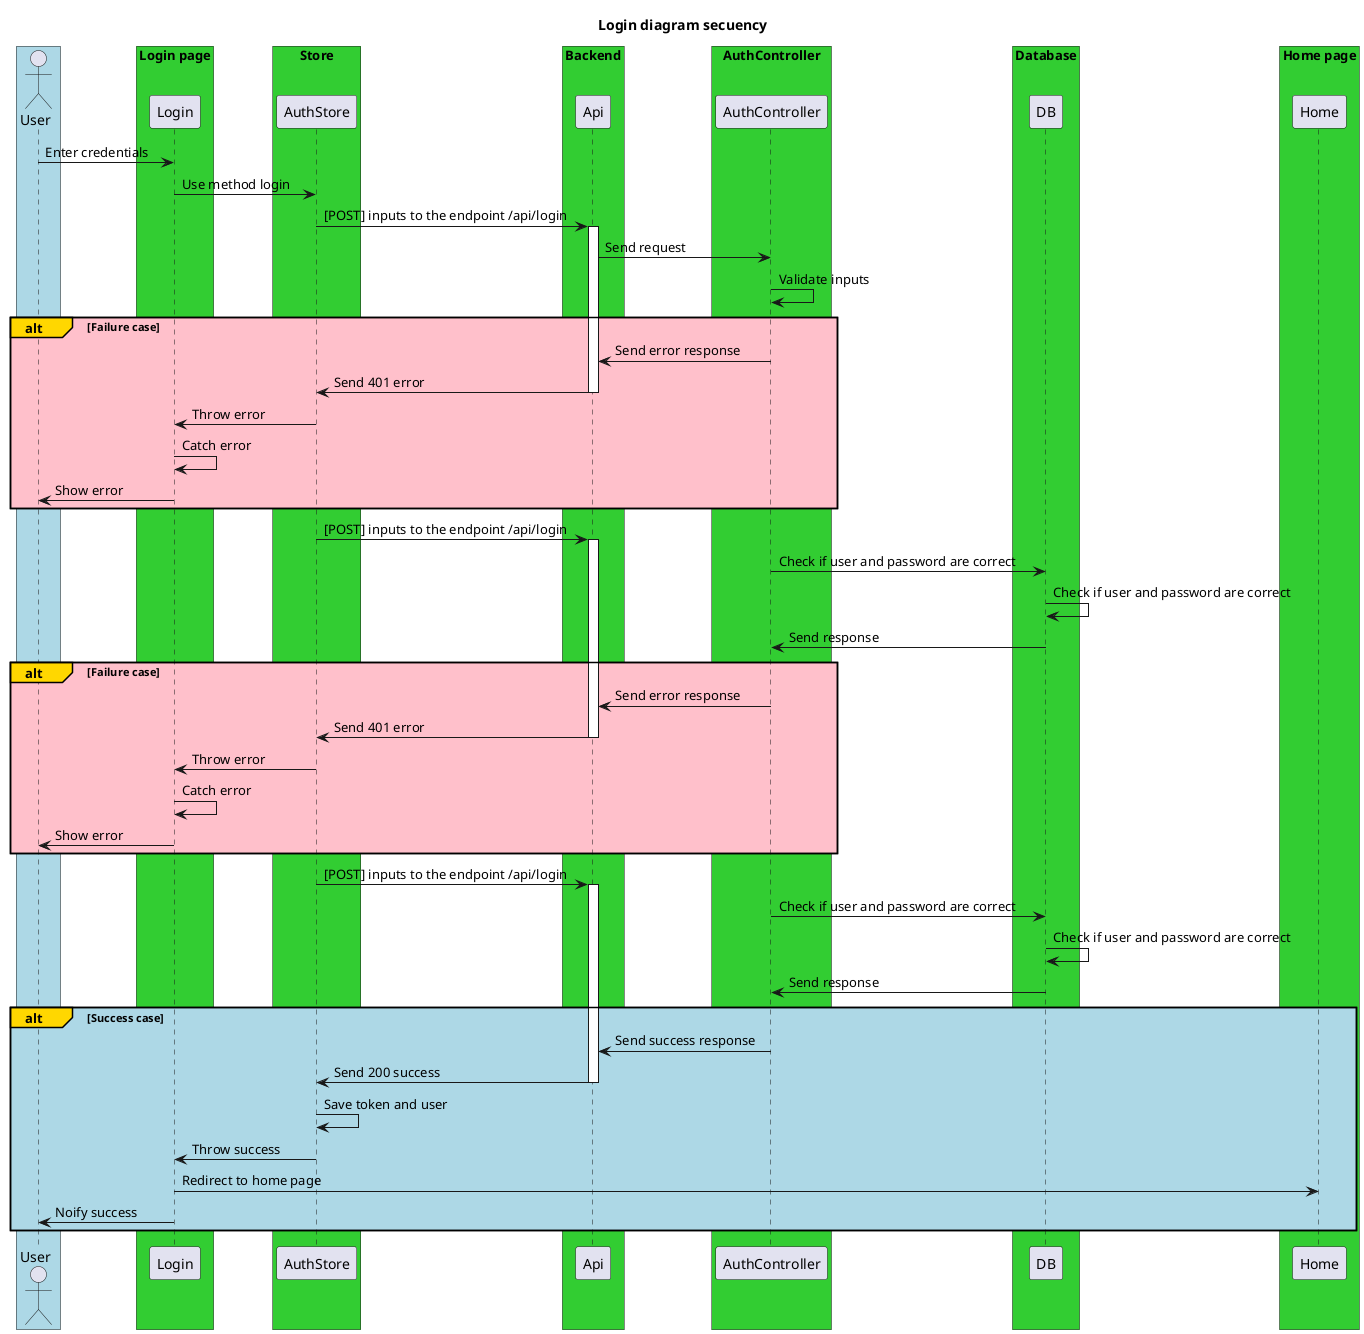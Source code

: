 @startuml
title Login diagram secuency
box #LightBlue
actor User
end box

box "Login page" #LimeGreen
participant Login
end box

box "Store" #LimeGreen
participant AuthStore
end box

box "Backend" #LimeGreen
participant Api
end box

box "AuthController" #LimeGreen
participant AuthController
end box

box "Database" #LimeGreen
participant DB
end box

box "Home page" #LimeGreen
participant Home
end box

User -> Login: Enter credentials
Login -> AuthStore: Use method login
AuthStore -> Api: [POST] inputs to the endpoint /api/login
activate Api
Api -> AuthController: Send request
AuthController -> AuthController: Validate inputs
alt#Gold #Pink Failure case
    AuthController -> Api: Send error response
    Api -> AuthStore: Send 401 error
    deactivate Api
    AuthStore-> Login: Throw error
    Login -> Login: Catch error
    Login -> User: Show error
end

AuthStore -> Api: [POST] inputs to the endpoint /api/login
activate Api
AuthController -> DB: Check if user and password are correct
DB -> DB: Check if user and password are correct
DB -> AuthController: Send response
alt#Gold #Pink Failure case
    AuthController -> Api: Send error response
    Api -> AuthStore: Send 401 error
    deactivate Api
    AuthStore-> Login: Throw error
    Login -> Login: Catch error
    Login -> User: Show error
end

AuthStore -> Api: [POST] inputs to the endpoint /api/login
activate Api
AuthController -> DB: Check if user and password are correct
DB -> DB: Check if user and password are correct
DB -> AuthController: Send response
alt#Gold #LightBlue Success case
    AuthController -> Api: Send success response
    Api -> AuthStore: Send 200 success
    deactivate Api
    AuthStore-> AuthStore: Save token and user
    AuthStore-> Login: Throw success
    Login -> Home: Redirect to home page
    Login -> User: Noify success
end






@enduml